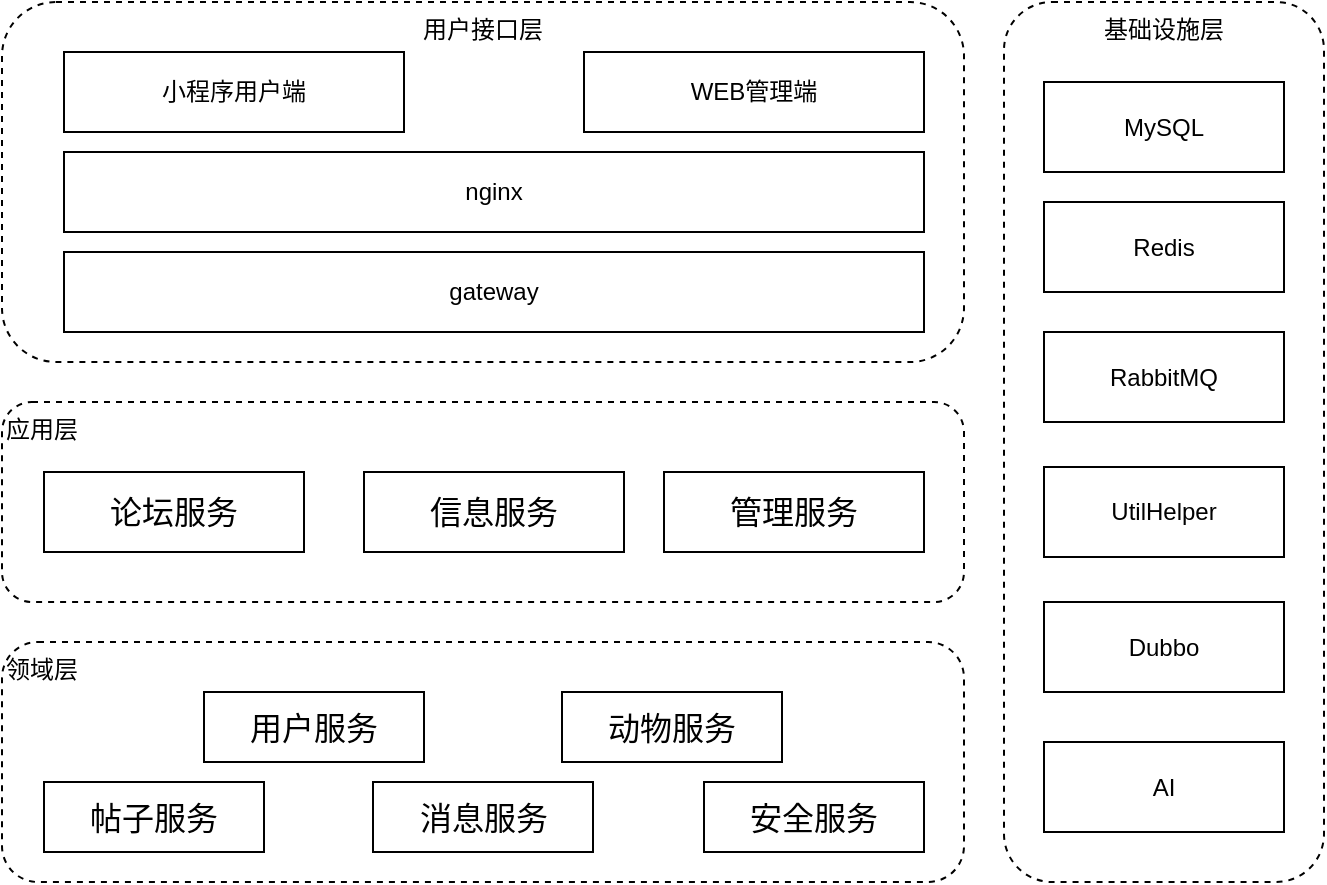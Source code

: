 <mxfile version="24.7.17">
  <diagram name="第 1 页" id="E65tHflGb6K1pna1Sad4">
    <mxGraphModel dx="1050" dy="621" grid="1" gridSize="10" guides="1" tooltips="1" connect="1" arrows="1" fold="1" page="1" pageScale="1" pageWidth="827" pageHeight="1169" math="0" shadow="0">
      <root>
        <mxCell id="0" />
        <mxCell id="1" parent="0" />
        <mxCell id="rhV3609HPA3m9rfflVyP-1" value="用户接口层" style="rounded=1;whiteSpace=wrap;html=1;dashed=1;verticalAlign=top;align=center;" parent="1" vertex="1">
          <mxGeometry x="79" y="20" width="481" height="180" as="geometry" />
        </mxCell>
        <mxCell id="rhV3609HPA3m9rfflVyP-2" value="应用层" style="rounded=1;whiteSpace=wrap;html=1;dashed=1;verticalAlign=top;align=left;" parent="1" vertex="1">
          <mxGeometry x="79" y="220" width="481" height="100" as="geometry" />
        </mxCell>
        <mxCell id="rhV3609HPA3m9rfflVyP-3" value="领域层" style="rounded=1;whiteSpace=wrap;html=1;dashed=1;align=left;verticalAlign=top;" parent="1" vertex="1">
          <mxGeometry x="79" y="340" width="481" height="120" as="geometry" />
        </mxCell>
        <mxCell id="rhV3609HPA3m9rfflVyP-5" value="基础设施层" style="rounded=1;whiteSpace=wrap;html=1;dashed=1;verticalAlign=top;" parent="1" vertex="1">
          <mxGeometry x="580" y="20" width="160" height="440" as="geometry" />
        </mxCell>
        <mxCell id="rhV3609HPA3m9rfflVyP-6" value="小程序用户端" style="rounded=0;whiteSpace=wrap;html=1;" parent="1" vertex="1">
          <mxGeometry x="110" y="45" width="170" height="40" as="geometry" />
        </mxCell>
        <mxCell id="rhV3609HPA3m9rfflVyP-7" value="nginx" style="rounded=0;whiteSpace=wrap;html=1;" parent="1" vertex="1">
          <mxGeometry x="110" y="95" width="430" height="40" as="geometry" />
        </mxCell>
        <mxCell id="rhV3609HPA3m9rfflVyP-10" value="gateway" style="rounded=0;whiteSpace=wrap;html=1;" parent="1" vertex="1">
          <mxGeometry x="110" y="145" width="430" height="40" as="geometry" />
        </mxCell>
        <mxCell id="rhV3609HPA3m9rfflVyP-11" value="MySQL" style="rounded=0;whiteSpace=wrap;html=1;" parent="1" vertex="1">
          <mxGeometry x="600" y="60" width="120" height="45" as="geometry" />
        </mxCell>
        <mxCell id="rhV3609HPA3m9rfflVyP-12" value="WEB管理端" style="rounded=0;whiteSpace=wrap;html=1;" parent="1" vertex="1">
          <mxGeometry x="370" y="45" width="170" height="40" as="geometry" />
        </mxCell>
        <mxCell id="rhV3609HPA3m9rfflVyP-13" value="Redis" style="rounded=0;whiteSpace=wrap;html=1;" parent="1" vertex="1">
          <mxGeometry x="600" y="120" width="120" height="45" as="geometry" />
        </mxCell>
        <mxCell id="rhV3609HPA3m9rfflVyP-14" value="RabbitMQ" style="rounded=0;whiteSpace=wrap;html=1;" parent="1" vertex="1">
          <mxGeometry x="600" y="185" width="120" height="45" as="geometry" />
        </mxCell>
        <mxCell id="rhV3609HPA3m9rfflVyP-15" value="UtilHelper" style="rounded=0;whiteSpace=wrap;html=1;" parent="1" vertex="1">
          <mxGeometry x="600" y="252.5" width="120" height="45" as="geometry" />
        </mxCell>
        <mxCell id="rhV3609HPA3m9rfflVyP-16" value="Dubbo" style="rounded=0;whiteSpace=wrap;html=1;" parent="1" vertex="1">
          <mxGeometry x="600" y="320" width="120" height="45" as="geometry" />
        </mxCell>
        <mxCell id="rhV3609HPA3m9rfflVyP-17" value="AI" style="rounded=0;whiteSpace=wrap;html=1;" parent="1" vertex="1">
          <mxGeometry x="600" y="390" width="120" height="45" as="geometry" />
        </mxCell>
        <mxCell id="rhV3609HPA3m9rfflVyP-18" value="&lt;span style=&quot;font-size:12.0pt;font-family:宋体;&lt;br/&gt;mso-bidi-font-family:&amp;quot;Times New Roman&amp;quot;;mso-font-kerning:1.0pt;mso-ansi-language:&lt;br/&gt;EN-US;mso-fareast-language:ZH-CN;mso-bidi-language:AR-SA&quot;&gt;论坛服务&lt;/span&gt;" style="rounded=0;whiteSpace=wrap;html=1;" parent="1" vertex="1">
          <mxGeometry x="100" y="255" width="130" height="40" as="geometry" />
        </mxCell>
        <mxCell id="rhV3609HPA3m9rfflVyP-19" value="&lt;span style=&quot;font-size:12.0pt;font-family:宋体;&lt;br/&gt;mso-bidi-font-family:&amp;quot;Times New Roman&amp;quot;;mso-font-kerning:1.0pt;mso-ansi-language:&lt;br/&gt;EN-US;mso-fareast-language:ZH-CN;mso-bidi-language:AR-SA&quot;&gt;信息服务&lt;/span&gt;" style="rounded=0;whiteSpace=wrap;html=1;" parent="1" vertex="1">
          <mxGeometry x="260" y="255" width="130" height="40" as="geometry" />
        </mxCell>
        <mxCell id="rhV3609HPA3m9rfflVyP-20" value="&lt;span style=&quot;font-size:12.0pt;font-family:宋体;&lt;br/&gt;mso-bidi-font-family:&amp;quot;Times New Roman&amp;quot;;mso-font-kerning:1.0pt;mso-ansi-language:&lt;br/&gt;EN-US;mso-fareast-language:ZH-CN;mso-bidi-language:AR-SA&quot;&gt;管理服务&lt;/span&gt;" style="rounded=0;whiteSpace=wrap;html=1;" parent="1" vertex="1">
          <mxGeometry x="410" y="255" width="130" height="40" as="geometry" />
        </mxCell>
        <mxCell id="rhV3609HPA3m9rfflVyP-21" value="&lt;span style=&quot;font-size:12.0pt;font-family:宋体;&lt;br/&gt;mso-bidi-font-family:&amp;quot;Times New Roman&amp;quot;;mso-font-kerning:1.0pt;mso-ansi-language:&lt;br/&gt;EN-US;mso-fareast-language:ZH-CN;mso-bidi-language:AR-SA&quot;&gt;用户服务&lt;/span&gt;" style="rounded=0;whiteSpace=wrap;html=1;" parent="1" vertex="1">
          <mxGeometry x="180" y="365" width="110" height="35" as="geometry" />
        </mxCell>
        <mxCell id="rhV3609HPA3m9rfflVyP-22" value="&lt;span style=&quot;font-size:12.0pt;font-family:宋体;&lt;br/&gt;mso-bidi-font-family:&amp;quot;Times New Roman&amp;quot;;mso-font-kerning:1.0pt;mso-ansi-language:&lt;br/&gt;EN-US;mso-fareast-language:ZH-CN;mso-bidi-language:AR-SA&quot;&gt;动物服务&lt;/span&gt;" style="rounded=0;whiteSpace=wrap;html=1;" parent="1" vertex="1">
          <mxGeometry x="359" y="365" width="110" height="35" as="geometry" />
        </mxCell>
        <mxCell id="rhV3609HPA3m9rfflVyP-23" value="&lt;span style=&quot;font-size:12.0pt;font-family:宋体;&lt;br/&gt;mso-bidi-font-family:&amp;quot;Times New Roman&amp;quot;;mso-font-kerning:1.0pt;mso-ansi-language:&lt;br/&gt;EN-US;mso-fareast-language:ZH-CN;mso-bidi-language:AR-SA&quot;&gt;帖子服务&lt;/span&gt;" style="rounded=0;whiteSpace=wrap;html=1;" parent="1" vertex="1">
          <mxGeometry x="100" y="410" width="110" height="35" as="geometry" />
        </mxCell>
        <mxCell id="rhV3609HPA3m9rfflVyP-24" value="&lt;span style=&quot;font-size:12.0pt;font-family:宋体;&lt;br/&gt;mso-bidi-font-family:&amp;quot;Times New Roman&amp;quot;;mso-font-kerning:1.0pt;mso-ansi-language:&lt;br/&gt;EN-US;mso-fareast-language:ZH-CN;mso-bidi-language:AR-SA&quot;&gt;消息服务&lt;/span&gt;" style="rounded=0;whiteSpace=wrap;html=1;" parent="1" vertex="1">
          <mxGeometry x="264.5" y="410" width="110" height="35" as="geometry" />
        </mxCell>
        <mxCell id="rhV3609HPA3m9rfflVyP-25" value="&lt;span style=&quot;font-size:12.0pt;font-family:宋体;&lt;br/&gt;mso-bidi-font-family:&amp;quot;Times New Roman&amp;quot;;mso-font-kerning:1.0pt;mso-ansi-language:&lt;br/&gt;EN-US;mso-fareast-language:ZH-CN;mso-bidi-language:AR-SA&quot;&gt;安全服务&lt;/span&gt;" style="rounded=0;whiteSpace=wrap;html=1;" parent="1" vertex="1">
          <mxGeometry x="430" y="410" width="110" height="35" as="geometry" />
        </mxCell>
      </root>
    </mxGraphModel>
  </diagram>
</mxfile>
